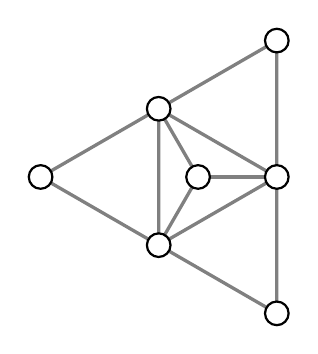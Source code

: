 %\usetikzlibrary{patterns}
\begin{tikzpicture}[baseline=(current bounding box.center)]

\tikzstyle{edge} = [draw, very thick, black!50]
\tikzstyle{vertex} = [draw] 

\begin{scope}[rotate=0]

\draw[edge] (0:1)--(120:1)--(-120:1)--cycle;
\draw[edge] (60:2)--(180:2)--(-60:2)--cycle;

\foreach \x in {0,120,-120}{
  \draw[edge] (0,0) -- (\x:1);
  %\draw[thick,fill=white] (\x:1) circle (0.15);
  \draw[thick,fill=white] (\x:1) circle (0.15);
  \draw[thick,fill=white] (\x+60:2) circle (0.15);

}


\draw[thick,fill=white] (0,0) circle (0.15);

\end{scope}

\end{tikzpicture}
